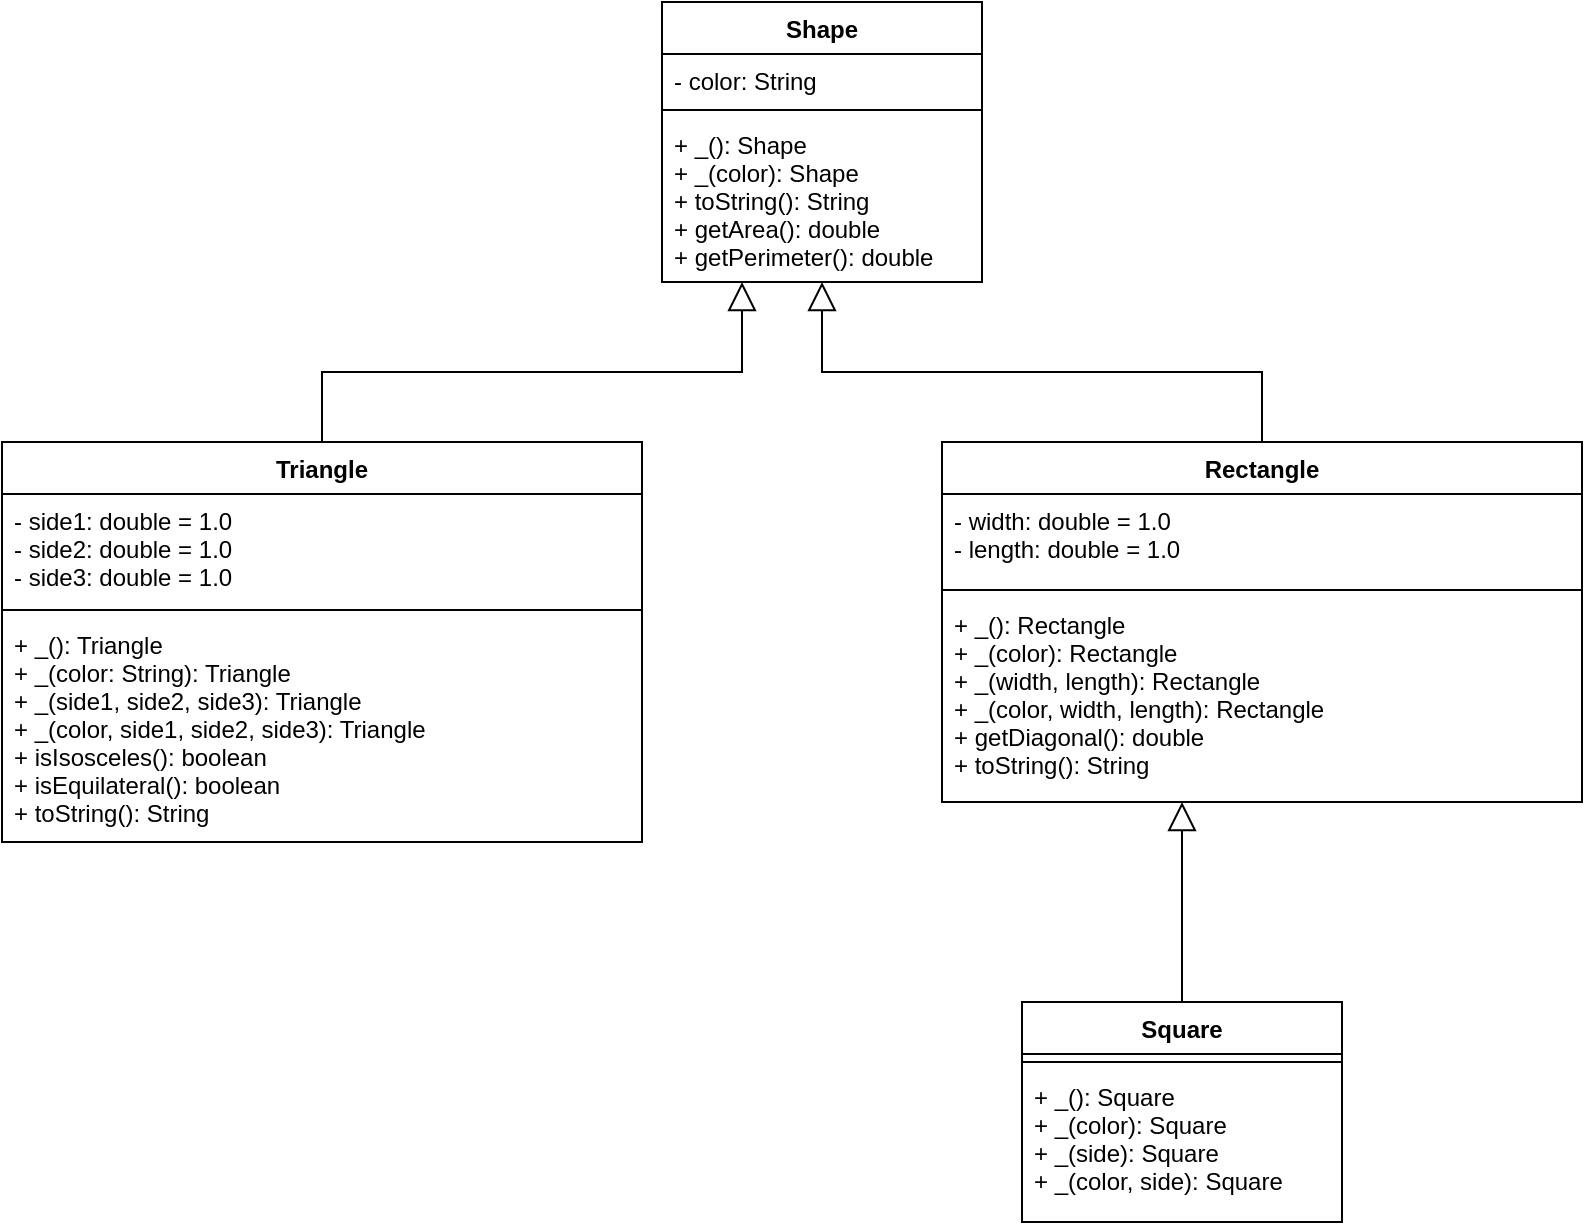<mxfile version="14.4.9" type="device"><diagram id="WHExrQVfLDz3ABSn5Sz0" name="Page-1"><mxGraphModel dx="955" dy="771" grid="1" gridSize="10" guides="1" tooltips="1" connect="1" arrows="1" fold="1" page="1" pageScale="1" pageWidth="850" pageHeight="1100" math="0" shadow="0"><root><mxCell id="0"/><mxCell id="1" parent="0"/><mxCell id="e_0jmuhuDRXY3XcGtvL7-1" value="Shape" style="swimlane;fontStyle=1;align=center;verticalAlign=top;childLayout=stackLayout;horizontal=1;startSize=26;horizontalStack=0;resizeParent=1;resizeParentMax=0;resizeLast=0;collapsible=1;marginBottom=0;" vertex="1" parent="1"><mxGeometry x="370" y="40" width="160" height="140" as="geometry"/></mxCell><mxCell id="e_0jmuhuDRXY3XcGtvL7-2" value="- color: String" style="text;strokeColor=none;fillColor=none;align=left;verticalAlign=top;spacingLeft=4;spacingRight=4;overflow=hidden;rotatable=0;points=[[0,0.5],[1,0.5]];portConstraint=eastwest;" vertex="1" parent="e_0jmuhuDRXY3XcGtvL7-1"><mxGeometry y="26" width="160" height="24" as="geometry"/></mxCell><mxCell id="e_0jmuhuDRXY3XcGtvL7-3" value="" style="line;strokeWidth=1;fillColor=none;align=left;verticalAlign=middle;spacingTop=-1;spacingLeft=3;spacingRight=3;rotatable=0;labelPosition=right;points=[];portConstraint=eastwest;" vertex="1" parent="e_0jmuhuDRXY3XcGtvL7-1"><mxGeometry y="50" width="160" height="8" as="geometry"/></mxCell><mxCell id="e_0jmuhuDRXY3XcGtvL7-4" value="+ _(): Shape&#10;+ _(color): Shape&#10;+ toString(): String&#10;+ getArea(): double&#10;+ getPerimeter(): double" style="text;strokeColor=none;fillColor=none;align=left;verticalAlign=top;spacingLeft=4;spacingRight=4;overflow=hidden;rotatable=0;points=[[0,0.5],[1,0.5]];portConstraint=eastwest;" vertex="1" parent="e_0jmuhuDRXY3XcGtvL7-1"><mxGeometry y="58" width="160" height="82" as="geometry"/></mxCell><mxCell id="e_0jmuhuDRXY3XcGtvL7-14" style="edgeStyle=orthogonalEdgeStyle;rounded=0;orthogonalLoop=1;jettySize=auto;html=1;entryX=0.5;entryY=1;entryDx=0;entryDy=0;entryPerimeter=0;endArrow=block;endFill=0;endSize=12;" edge="1" parent="1" source="e_0jmuhuDRXY3XcGtvL7-5" target="e_0jmuhuDRXY3XcGtvL7-4"><mxGeometry relative="1" as="geometry"/></mxCell><mxCell id="e_0jmuhuDRXY3XcGtvL7-5" value="Rectangle" style="swimlane;fontStyle=1;align=center;verticalAlign=top;childLayout=stackLayout;horizontal=1;startSize=26;horizontalStack=0;resizeParent=1;resizeParentMax=0;resizeLast=0;collapsible=1;marginBottom=0;" vertex="1" parent="1"><mxGeometry x="510" y="260" width="320" height="180" as="geometry"/></mxCell><mxCell id="e_0jmuhuDRXY3XcGtvL7-6" value="- width: double = 1.0&#10;- length: double = 1.0" style="text;strokeColor=none;fillColor=none;align=left;verticalAlign=top;spacingLeft=4;spacingRight=4;overflow=hidden;rotatable=0;points=[[0,0.5],[1,0.5]];portConstraint=eastwest;" vertex="1" parent="e_0jmuhuDRXY3XcGtvL7-5"><mxGeometry y="26" width="320" height="44" as="geometry"/></mxCell><mxCell id="e_0jmuhuDRXY3XcGtvL7-7" value="" style="line;strokeWidth=1;fillColor=none;align=left;verticalAlign=middle;spacingTop=-1;spacingLeft=3;spacingRight=3;rotatable=0;labelPosition=right;points=[];portConstraint=eastwest;" vertex="1" parent="e_0jmuhuDRXY3XcGtvL7-5"><mxGeometry y="70" width="320" height="8" as="geometry"/></mxCell><mxCell id="e_0jmuhuDRXY3XcGtvL7-8" value="+ _(): Rectangle&#10;+ _(color): Rectangle&#10;+ _(width, length): Rectangle&#10;+ _(color, width, length): Rectangle&#10;+ getDiagonal(): double&#10;+ toString(): String" style="text;strokeColor=none;fillColor=none;align=left;verticalAlign=top;spacingLeft=4;spacingRight=4;overflow=hidden;rotatable=0;points=[[0,0.5],[1,0.5]];portConstraint=eastwest;" vertex="1" parent="e_0jmuhuDRXY3XcGtvL7-5"><mxGeometry y="78" width="320" height="102" as="geometry"/></mxCell><mxCell id="e_0jmuhuDRXY3XcGtvL7-15" style="edgeStyle=orthogonalEdgeStyle;rounded=0;orthogonalLoop=1;jettySize=auto;html=1;endArrow=block;endFill=0;endSize=12;entryX=0.25;entryY=1;entryDx=0;entryDy=0;entryPerimeter=0;" edge="1" parent="1" source="e_0jmuhuDRXY3XcGtvL7-10" target="e_0jmuhuDRXY3XcGtvL7-4"><mxGeometry relative="1" as="geometry"><mxPoint x="330" y="180" as="targetPoint"/></mxGeometry></mxCell><mxCell id="e_0jmuhuDRXY3XcGtvL7-10" value="Triangle" style="swimlane;fontStyle=1;align=center;verticalAlign=top;childLayout=stackLayout;horizontal=1;startSize=26;horizontalStack=0;resizeParent=1;resizeParentMax=0;resizeLast=0;collapsible=1;marginBottom=0;" vertex="1" parent="1"><mxGeometry x="40" y="260" width="320" height="200" as="geometry"/></mxCell><mxCell id="e_0jmuhuDRXY3XcGtvL7-11" value="- side1: double = 1.0&#10;- side2: double = 1.0&#10;- side3: double = 1.0" style="text;strokeColor=none;fillColor=none;align=left;verticalAlign=top;spacingLeft=4;spacingRight=4;overflow=hidden;rotatable=0;points=[[0,0.5],[1,0.5]];portConstraint=eastwest;" vertex="1" parent="e_0jmuhuDRXY3XcGtvL7-10"><mxGeometry y="26" width="320" height="54" as="geometry"/></mxCell><mxCell id="e_0jmuhuDRXY3XcGtvL7-12" value="" style="line;strokeWidth=1;fillColor=none;align=left;verticalAlign=middle;spacingTop=-1;spacingLeft=3;spacingRight=3;rotatable=0;labelPosition=right;points=[];portConstraint=eastwest;" vertex="1" parent="e_0jmuhuDRXY3XcGtvL7-10"><mxGeometry y="80" width="320" height="8" as="geometry"/></mxCell><mxCell id="e_0jmuhuDRXY3XcGtvL7-13" value="+ _(): Triangle&#10;+ _(color: String): Triangle&#10;+ _(side1, side2, side3): Triangle&#10;+ _(color, side1, side2, side3): Triangle&#10;+ isIsosceles(): boolean&#10;+ isEquilateral(): boolean&#10;+ toString(): String" style="text;strokeColor=none;fillColor=none;align=left;verticalAlign=top;spacingLeft=4;spacingRight=4;overflow=hidden;rotatable=0;points=[[0,0.5],[1,0.5]];portConstraint=eastwest;" vertex="1" parent="e_0jmuhuDRXY3XcGtvL7-10"><mxGeometry y="88" width="320" height="112" as="geometry"/></mxCell><mxCell id="e_0jmuhuDRXY3XcGtvL7-20" style="edgeStyle=orthogonalEdgeStyle;rounded=0;orthogonalLoop=1;jettySize=auto;html=1;entryX=0.375;entryY=1;entryDx=0;entryDy=0;entryPerimeter=0;endArrow=block;endFill=0;endSize=12;" edge="1" parent="1" source="e_0jmuhuDRXY3XcGtvL7-16" target="e_0jmuhuDRXY3XcGtvL7-8"><mxGeometry relative="1" as="geometry"/></mxCell><mxCell id="e_0jmuhuDRXY3XcGtvL7-16" value="Square" style="swimlane;fontStyle=1;align=center;verticalAlign=top;childLayout=stackLayout;horizontal=1;startSize=26;horizontalStack=0;resizeParent=1;resizeParentMax=0;resizeLast=0;collapsible=1;marginBottom=0;" vertex="1" parent="1"><mxGeometry x="550" y="540" width="160" height="110" as="geometry"/></mxCell><mxCell id="e_0jmuhuDRXY3XcGtvL7-18" value="" style="line;strokeWidth=1;fillColor=none;align=left;verticalAlign=middle;spacingTop=-1;spacingLeft=3;spacingRight=3;rotatable=0;labelPosition=right;points=[];portConstraint=eastwest;" vertex="1" parent="e_0jmuhuDRXY3XcGtvL7-16"><mxGeometry y="26" width="160" height="8" as="geometry"/></mxCell><mxCell id="e_0jmuhuDRXY3XcGtvL7-19" value="+ _(): Square&#10;+ _(color): Square&#10;+ _(side): Square&#10;+ _(color, side): Square" style="text;strokeColor=none;fillColor=none;align=left;verticalAlign=top;spacingLeft=4;spacingRight=4;overflow=hidden;rotatable=0;points=[[0,0.5],[1,0.5]];portConstraint=eastwest;" vertex="1" parent="e_0jmuhuDRXY3XcGtvL7-16"><mxGeometry y="34" width="160" height="76" as="geometry"/></mxCell></root></mxGraphModel></diagram></mxfile>